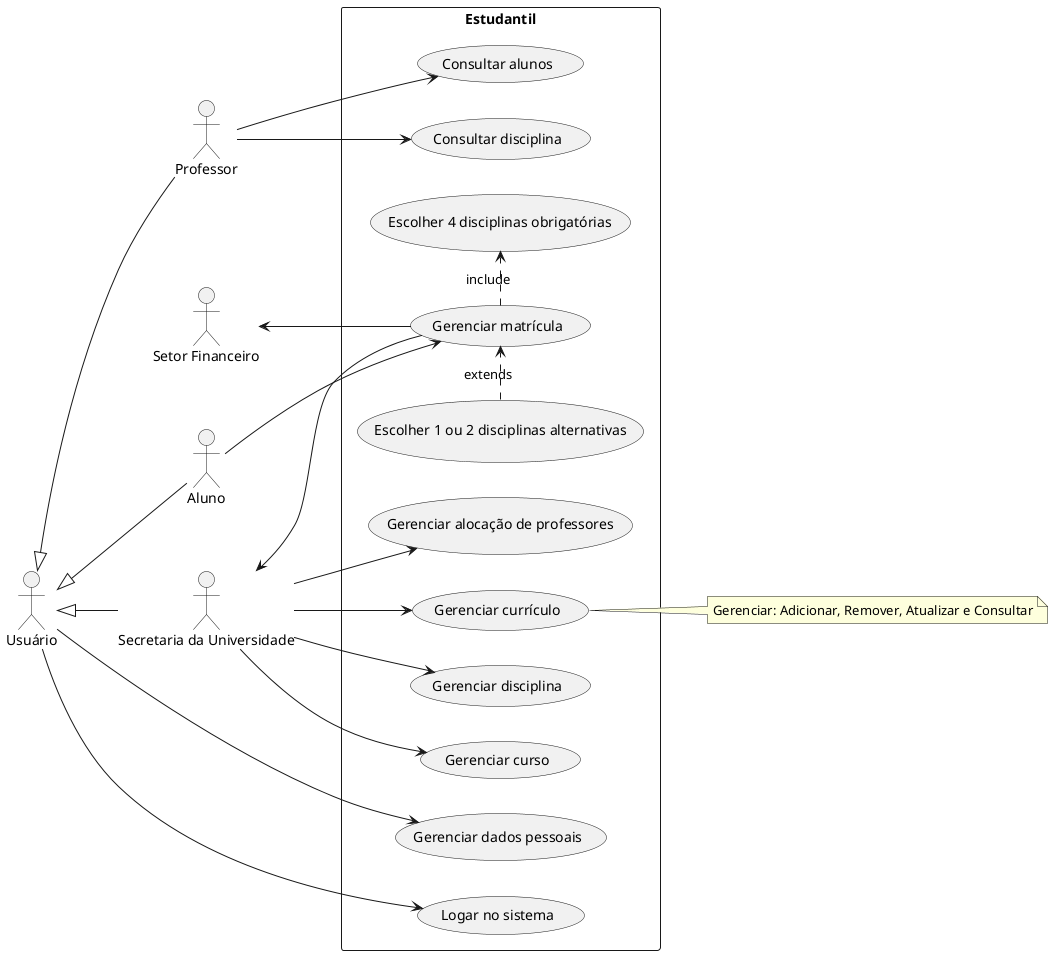 @startuml

left to right direction

actor "Usuário" as User
actor Aluno as A
actor Professor as P
actor "Secretaria da Universidade" as SU
actor "Setor Financeiro" as F

rectangle Estudantil {
usecase "Gerenciar currículo" as UC1
usecase "Gerenciar matrícula" as UC2
usecase "Consultar disciplina" as UC3
usecase "Gerenciar disciplina" as UC4
usecase "Gerenciar curso" as UC5
usecase "Gerenciar alocação de professores" as UC6
usecase "Consultar alunos" as UC7
usecase "Gerenciar dados pessoais" as UC8
usecase "Logar no sistema" as UC9
usecase "Escolher 1 ou 2 disciplinas alternativas" as UC10
usecase "Escolher 4 disciplinas obrigatórias" as UC11
}

UC2 .> UC11 : include
UC10 .> UC2 : extends

User <|-- A
User <|-- P
User <|-- SU

User --> UC8
User --> UC9

SU --> UC1
SU --> UC4
SU --> UC5
SU --> UC6

A --> UC2
SU <-- UC2
F <-- UC2

P --> UC7
P --> UC3

note right of UC1
    Gerenciar: Adicionar, Remover, Atualizar e Consultar
end note

@enduml